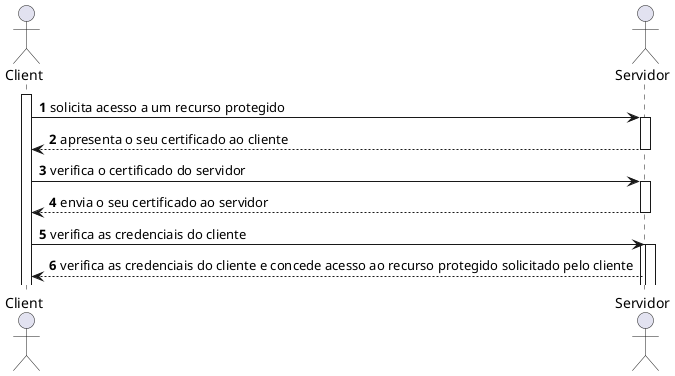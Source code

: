 @startuml

autonumber
actor "Client" as SC
actoR "Servidor" as SERVER

activate SC
SC -> SERVER : solicita acesso a um recurso protegido
activate SERVER
SERVER --> SC : apresenta o seu certificado ao cliente
deactivate SERVER
SC -> SERVER : verifica o certificado do servidor
activate SERVER


SERVER --> SC : envia o seu certificado ao servidor
deactivate SERVER


SC -> SERVER : verifica as credenciais do cliente
activate SERVER


activate SERVER
SERVER --> SC : verifica as credenciais do cliente e concede acesso ao recurso protegido solicitado pelo cliente



@enduml